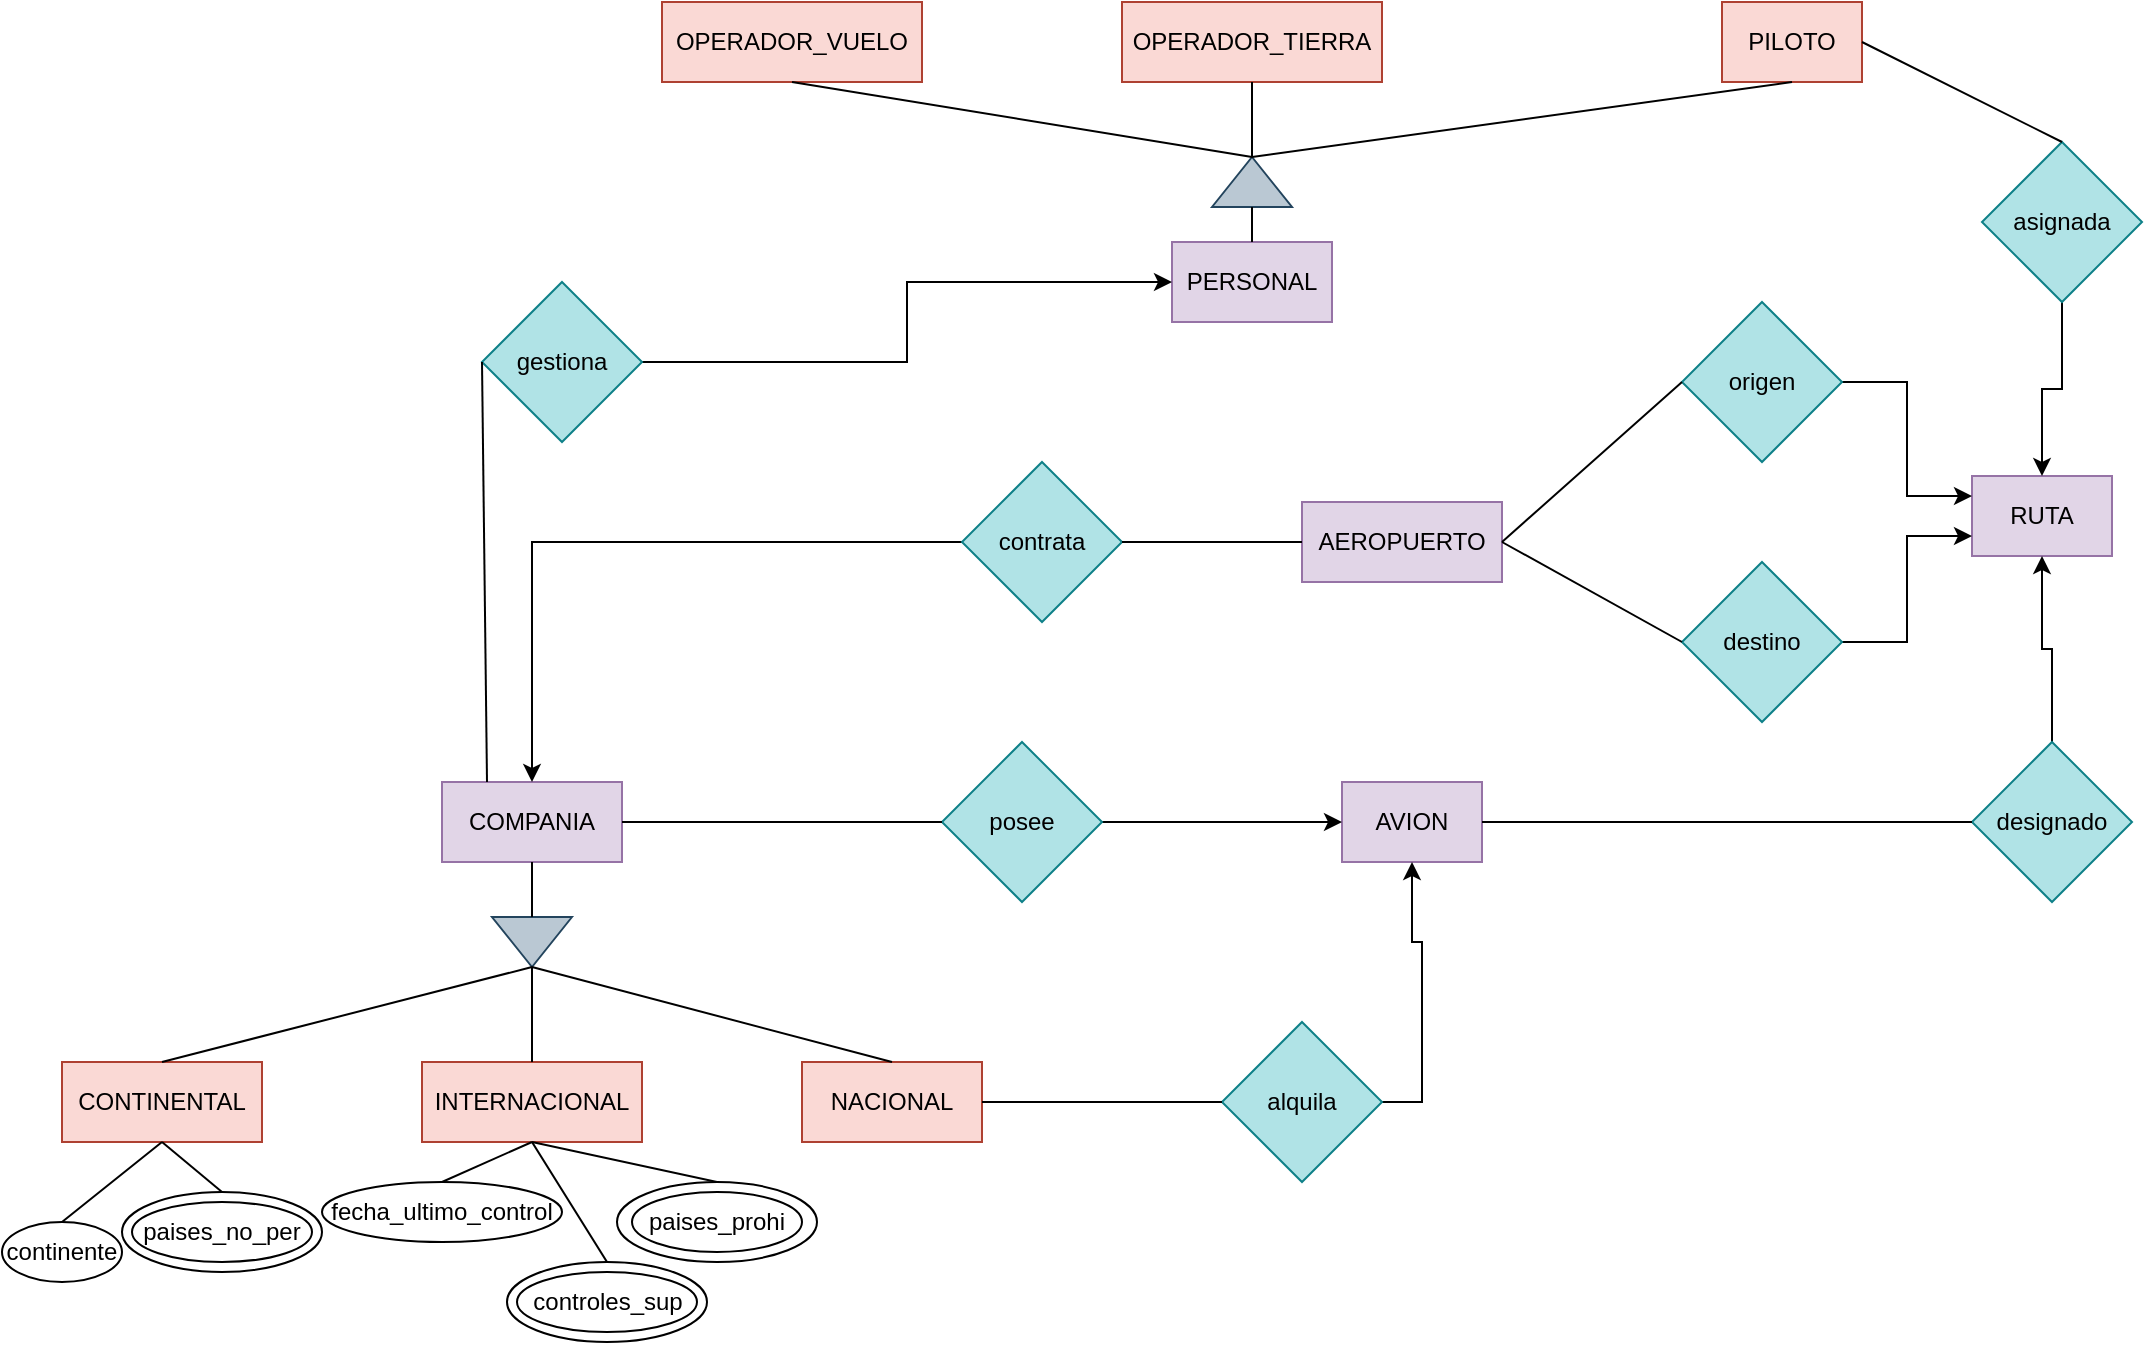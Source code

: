 <mxfile version="21.7.2" type="github">
  <diagram name="Página-1" id="whwjFIm7m2oG62MrGhCB">
    <mxGraphModel dx="2680" dy="1632" grid="1" gridSize="10" guides="1" tooltips="1" connect="1" arrows="1" fold="1" page="1" pageScale="1" pageWidth="1920" pageHeight="1200" math="0" shadow="0">
      <root>
        <mxCell id="0" />
        <mxCell id="1" parent="0" />
        <mxCell id="LofawjoTvdyJ2canN9Sz-1" value="AEROPUERTO" style="rounded=0;whiteSpace=wrap;html=1;fillColor=#e1d5e7;strokeColor=#9673a6;" vertex="1" parent="1">
          <mxGeometry x="440" y="80" width="100" height="40" as="geometry" />
        </mxCell>
        <mxCell id="LofawjoTvdyJ2canN9Sz-2" value="COMPANIA" style="rounded=0;whiteSpace=wrap;html=1;fillColor=#e1d5e7;strokeColor=#9673a6;" vertex="1" parent="1">
          <mxGeometry x="10" y="220" width="90" height="40" as="geometry" />
        </mxCell>
        <mxCell id="LofawjoTvdyJ2canN9Sz-3" value="AVION" style="rounded=0;whiteSpace=wrap;html=1;fillColor=#e1d5e7;strokeColor=#9673a6;" vertex="1" parent="1">
          <mxGeometry x="460" y="220" width="70" height="40" as="geometry" />
        </mxCell>
        <mxCell id="LofawjoTvdyJ2canN9Sz-4" value="RUTA" style="rounded=0;whiteSpace=wrap;html=1;fillColor=#e1d5e7;strokeColor=#9673a6;" vertex="1" parent="1">
          <mxGeometry x="775" y="67" width="70" height="40" as="geometry" />
        </mxCell>
        <mxCell id="LofawjoTvdyJ2canN9Sz-5" value="PERSONAL" style="rounded=0;whiteSpace=wrap;html=1;fillColor=#e1d5e7;strokeColor=#9673a6;" vertex="1" parent="1">
          <mxGeometry x="375" y="-50" width="80" height="40" as="geometry" />
        </mxCell>
        <mxCell id="LofawjoTvdyJ2canN9Sz-6" value="NACIONAL" style="rounded=0;whiteSpace=wrap;html=1;fillColor=#fad9d5;strokeColor=#ae4132;" vertex="1" parent="1">
          <mxGeometry x="190" y="360" width="90" height="40" as="geometry" />
        </mxCell>
        <mxCell id="LofawjoTvdyJ2canN9Sz-7" value="CONTINENTAL" style="rounded=0;whiteSpace=wrap;html=1;fillColor=#fad9d5;strokeColor=#ae4132;" vertex="1" parent="1">
          <mxGeometry x="-180" y="360" width="100" height="40" as="geometry" />
        </mxCell>
        <mxCell id="LofawjoTvdyJ2canN9Sz-8" value="INTERNACIONAL" style="rounded=0;whiteSpace=wrap;html=1;fillColor=#fad9d5;strokeColor=#ae4132;" vertex="1" parent="1">
          <mxGeometry y="360" width="110" height="40" as="geometry" />
        </mxCell>
        <mxCell id="LofawjoTvdyJ2canN9Sz-9" value="OPERADOR_VUELO" style="rounded=0;whiteSpace=wrap;html=1;fillColor=#fad9d5;strokeColor=#ae4132;" vertex="1" parent="1">
          <mxGeometry x="120" y="-170" width="130" height="40" as="geometry" />
        </mxCell>
        <mxCell id="LofawjoTvdyJ2canN9Sz-10" value="OPERADOR_TIERRA" style="rounded=0;whiteSpace=wrap;html=1;fillColor=#fad9d5;strokeColor=#ae4132;" vertex="1" parent="1">
          <mxGeometry x="350" y="-170" width="130" height="40" as="geometry" />
        </mxCell>
        <mxCell id="LofawjoTvdyJ2canN9Sz-11" value="PILOTO" style="rounded=0;whiteSpace=wrap;html=1;fillColor=#fad9d5;strokeColor=#ae4132;" vertex="1" parent="1">
          <mxGeometry x="650" y="-170" width="70" height="40" as="geometry" />
        </mxCell>
        <mxCell id="LofawjoTvdyJ2canN9Sz-38" style="edgeStyle=orthogonalEdgeStyle;rounded=0;orthogonalLoop=1;jettySize=auto;html=1;exitX=0;exitY=0.5;exitDx=0;exitDy=0;entryX=0.5;entryY=0;entryDx=0;entryDy=0;" edge="1" parent="1" source="LofawjoTvdyJ2canN9Sz-12" target="LofawjoTvdyJ2canN9Sz-2">
          <mxGeometry relative="1" as="geometry" />
        </mxCell>
        <mxCell id="LofawjoTvdyJ2canN9Sz-12" value="contrata" style="rhombus;whiteSpace=wrap;html=1;fillColor=#b0e3e6;strokeColor=#0e8088;" vertex="1" parent="1">
          <mxGeometry x="270" y="60" width="80" height="80" as="geometry" />
        </mxCell>
        <mxCell id="LofawjoTvdyJ2canN9Sz-39" style="edgeStyle=orthogonalEdgeStyle;rounded=0;orthogonalLoop=1;jettySize=auto;html=1;exitX=1;exitY=0.5;exitDx=0;exitDy=0;entryX=0;entryY=0.5;entryDx=0;entryDy=0;" edge="1" parent="1" source="LofawjoTvdyJ2canN9Sz-13" target="LofawjoTvdyJ2canN9Sz-5">
          <mxGeometry relative="1" as="geometry" />
        </mxCell>
        <mxCell id="LofawjoTvdyJ2canN9Sz-13" value="gestiona" style="rhombus;whiteSpace=wrap;html=1;fillColor=#b0e3e6;strokeColor=#0e8088;" vertex="1" parent="1">
          <mxGeometry x="30" y="-30" width="80" height="80" as="geometry" />
        </mxCell>
        <mxCell id="LofawjoTvdyJ2canN9Sz-50" style="edgeStyle=orthogonalEdgeStyle;rounded=0;orthogonalLoop=1;jettySize=auto;html=1;exitX=1;exitY=0.5;exitDx=0;exitDy=0;entryX=0.5;entryY=1;entryDx=0;entryDy=0;" edge="1" parent="1" source="LofawjoTvdyJ2canN9Sz-14" target="LofawjoTvdyJ2canN9Sz-3">
          <mxGeometry relative="1" as="geometry" />
        </mxCell>
        <mxCell id="LofawjoTvdyJ2canN9Sz-14" value="alquila" style="rhombus;whiteSpace=wrap;html=1;fillColor=#b0e3e6;strokeColor=#0e8088;" vertex="1" parent="1">
          <mxGeometry x="400" y="340" width="80" height="80" as="geometry" />
        </mxCell>
        <mxCell id="LofawjoTvdyJ2canN9Sz-52" style="edgeStyle=orthogonalEdgeStyle;rounded=0;orthogonalLoop=1;jettySize=auto;html=1;exitX=1;exitY=0.5;exitDx=0;exitDy=0;entryX=0;entryY=0.5;entryDx=0;entryDy=0;" edge="1" parent="1" source="LofawjoTvdyJ2canN9Sz-15" target="LofawjoTvdyJ2canN9Sz-3">
          <mxGeometry relative="1" as="geometry" />
        </mxCell>
        <mxCell id="LofawjoTvdyJ2canN9Sz-15" value="posee" style="rhombus;whiteSpace=wrap;html=1;fillColor=#b0e3e6;strokeColor=#0e8088;" vertex="1" parent="1">
          <mxGeometry x="260" y="200" width="80" height="80" as="geometry" />
        </mxCell>
        <mxCell id="LofawjoTvdyJ2canN9Sz-46" style="edgeStyle=orthogonalEdgeStyle;rounded=0;orthogonalLoop=1;jettySize=auto;html=1;exitX=0.5;exitY=0;exitDx=0;exitDy=0;entryX=0.5;entryY=1;entryDx=0;entryDy=0;" edge="1" parent="1" source="LofawjoTvdyJ2canN9Sz-17" target="LofawjoTvdyJ2canN9Sz-4">
          <mxGeometry relative="1" as="geometry" />
        </mxCell>
        <mxCell id="LofawjoTvdyJ2canN9Sz-17" value="designado" style="rhombus;whiteSpace=wrap;html=1;fillColor=#b0e3e6;strokeColor=#0e8088;" vertex="1" parent="1">
          <mxGeometry x="775" y="200" width="80" height="80" as="geometry" />
        </mxCell>
        <mxCell id="LofawjoTvdyJ2canN9Sz-48" style="edgeStyle=orthogonalEdgeStyle;rounded=0;orthogonalLoop=1;jettySize=auto;html=1;exitX=0.5;exitY=1;exitDx=0;exitDy=0;entryX=0.5;entryY=0;entryDx=0;entryDy=0;" edge="1" parent="1" source="LofawjoTvdyJ2canN9Sz-18" target="LofawjoTvdyJ2canN9Sz-4">
          <mxGeometry relative="1" as="geometry" />
        </mxCell>
        <mxCell id="LofawjoTvdyJ2canN9Sz-18" value="asignada" style="rhombus;whiteSpace=wrap;html=1;fillColor=#b0e3e6;strokeColor=#0e8088;" vertex="1" parent="1">
          <mxGeometry x="780" y="-100" width="80" height="80" as="geometry" />
        </mxCell>
        <mxCell id="LofawjoTvdyJ2canN9Sz-43" style="edgeStyle=orthogonalEdgeStyle;rounded=0;orthogonalLoop=1;jettySize=auto;html=1;exitX=1;exitY=0.5;exitDx=0;exitDy=0;entryX=0;entryY=0.25;entryDx=0;entryDy=0;" edge="1" parent="1" source="LofawjoTvdyJ2canN9Sz-31" target="LofawjoTvdyJ2canN9Sz-4">
          <mxGeometry relative="1" as="geometry" />
        </mxCell>
        <mxCell id="LofawjoTvdyJ2canN9Sz-31" value="origen" style="rhombus;whiteSpace=wrap;html=1;fillColor=#b0e3e6;strokeColor=#0e8088;" vertex="1" parent="1">
          <mxGeometry x="630" y="-20" width="80" height="80" as="geometry" />
        </mxCell>
        <mxCell id="LofawjoTvdyJ2canN9Sz-42" style="edgeStyle=orthogonalEdgeStyle;rounded=0;orthogonalLoop=1;jettySize=auto;html=1;exitX=1;exitY=0.5;exitDx=0;exitDy=0;entryX=0;entryY=0.75;entryDx=0;entryDy=0;" edge="1" parent="1" source="LofawjoTvdyJ2canN9Sz-33" target="LofawjoTvdyJ2canN9Sz-4">
          <mxGeometry relative="1" as="geometry" />
        </mxCell>
        <mxCell id="LofawjoTvdyJ2canN9Sz-33" value="destino" style="rhombus;whiteSpace=wrap;html=1;fillColor=#b0e3e6;strokeColor=#0e8088;" vertex="1" parent="1">
          <mxGeometry x="630" y="110" width="80" height="80" as="geometry" />
        </mxCell>
        <mxCell id="LofawjoTvdyJ2canN9Sz-40" value="" style="endArrow=none;html=1;rounded=0;entryX=0;entryY=0.5;entryDx=0;entryDy=0;exitX=1;exitY=0.5;exitDx=0;exitDy=0;" edge="1" parent="1" source="LofawjoTvdyJ2canN9Sz-12" target="LofawjoTvdyJ2canN9Sz-1">
          <mxGeometry width="50" height="50" relative="1" as="geometry">
            <mxPoint x="360" y="140" as="sourcePoint" />
            <mxPoint x="410" y="90" as="targetPoint" />
          </mxGeometry>
        </mxCell>
        <mxCell id="LofawjoTvdyJ2canN9Sz-44" value="" style="endArrow=none;html=1;rounded=0;entryX=1;entryY=0.5;entryDx=0;entryDy=0;exitX=0;exitY=0.5;exitDx=0;exitDy=0;" edge="1" parent="1" source="LofawjoTvdyJ2canN9Sz-33" target="LofawjoTvdyJ2canN9Sz-1">
          <mxGeometry width="50" height="50" relative="1" as="geometry">
            <mxPoint x="360" y="110" as="sourcePoint" />
            <mxPoint x="450" y="110" as="targetPoint" />
          </mxGeometry>
        </mxCell>
        <mxCell id="LofawjoTvdyJ2canN9Sz-45" value="" style="endArrow=none;html=1;rounded=0;entryX=1;entryY=0.5;entryDx=0;entryDy=0;exitX=0;exitY=0.5;exitDx=0;exitDy=0;" edge="1" parent="1" source="LofawjoTvdyJ2canN9Sz-31" target="LofawjoTvdyJ2canN9Sz-1">
          <mxGeometry width="50" height="50" relative="1" as="geometry">
            <mxPoint x="640" y="160" as="sourcePoint" />
            <mxPoint x="550" y="110" as="targetPoint" />
          </mxGeometry>
        </mxCell>
        <mxCell id="LofawjoTvdyJ2canN9Sz-47" value="" style="endArrow=none;html=1;rounded=0;entryX=1;entryY=0.5;entryDx=0;entryDy=0;exitX=0;exitY=0.5;exitDx=0;exitDy=0;" edge="1" parent="1" source="LofawjoTvdyJ2canN9Sz-17" target="LofawjoTvdyJ2canN9Sz-3">
          <mxGeometry width="50" height="50" relative="1" as="geometry">
            <mxPoint x="640" y="160" as="sourcePoint" />
            <mxPoint x="550" y="110" as="targetPoint" />
          </mxGeometry>
        </mxCell>
        <mxCell id="LofawjoTvdyJ2canN9Sz-49" value="" style="endArrow=none;html=1;rounded=0;entryX=0.5;entryY=0;entryDx=0;entryDy=0;exitX=1;exitY=0.5;exitDx=0;exitDy=0;" edge="1" parent="1" source="LofawjoTvdyJ2canN9Sz-11" target="LofawjoTvdyJ2canN9Sz-18">
          <mxGeometry width="50" height="50" relative="1" as="geometry">
            <mxPoint x="640" y="30" as="sourcePoint" />
            <mxPoint x="550" y="110" as="targetPoint" />
          </mxGeometry>
        </mxCell>
        <mxCell id="LofawjoTvdyJ2canN9Sz-51" value="" style="endArrow=none;html=1;rounded=0;entryX=0;entryY=0.5;entryDx=0;entryDy=0;exitX=1;exitY=0.5;exitDx=0;exitDy=0;" edge="1" parent="1" source="LofawjoTvdyJ2canN9Sz-6" target="LofawjoTvdyJ2canN9Sz-14">
          <mxGeometry width="50" height="50" relative="1" as="geometry">
            <mxPoint x="360" y="110" as="sourcePoint" />
            <mxPoint x="450" y="110" as="targetPoint" />
          </mxGeometry>
        </mxCell>
        <mxCell id="LofawjoTvdyJ2canN9Sz-53" value="" style="endArrow=none;html=1;rounded=0;entryX=0;entryY=0.5;entryDx=0;entryDy=0;exitX=1;exitY=0.5;exitDx=0;exitDy=0;" edge="1" parent="1" source="LofawjoTvdyJ2canN9Sz-2" target="LofawjoTvdyJ2canN9Sz-15">
          <mxGeometry width="50" height="50" relative="1" as="geometry">
            <mxPoint x="290" y="390" as="sourcePoint" />
            <mxPoint x="410" y="390" as="targetPoint" />
          </mxGeometry>
        </mxCell>
        <mxCell id="LofawjoTvdyJ2canN9Sz-56" value="" style="triangle;whiteSpace=wrap;html=1;rotation=90;fillColor=#bac8d3;strokeColor=#23445d;" vertex="1" parent="1">
          <mxGeometry x="42.5" y="280" width="25" height="40" as="geometry" />
        </mxCell>
        <mxCell id="LofawjoTvdyJ2canN9Sz-57" value="" style="endArrow=none;html=1;rounded=0;entryX=0.5;entryY=1;entryDx=0;entryDy=0;exitX=0;exitY=0.5;exitDx=0;exitDy=0;" edge="1" parent="1" source="LofawjoTvdyJ2canN9Sz-56" target="LofawjoTvdyJ2canN9Sz-2">
          <mxGeometry width="50" height="50" relative="1" as="geometry">
            <mxPoint x="150" y="320" as="sourcePoint" />
            <mxPoint x="200" y="270" as="targetPoint" />
          </mxGeometry>
        </mxCell>
        <mxCell id="LofawjoTvdyJ2canN9Sz-58" value="" style="endArrow=none;html=1;rounded=0;entryX=1;entryY=0.5;entryDx=0;entryDy=0;exitX=0.5;exitY=0;exitDx=0;exitDy=0;" edge="1" parent="1" source="LofawjoTvdyJ2canN9Sz-6" target="LofawjoTvdyJ2canN9Sz-56">
          <mxGeometry width="50" height="50" relative="1" as="geometry">
            <mxPoint x="156.83" y="346.83" as="sourcePoint" />
            <mxPoint x="67.5" y="320" as="targetPoint" />
          </mxGeometry>
        </mxCell>
        <mxCell id="LofawjoTvdyJ2canN9Sz-63" value="" style="endArrow=none;html=1;rounded=0;entryX=1;entryY=0.5;entryDx=0;entryDy=0;exitX=0.5;exitY=0;exitDx=0;exitDy=0;" edge="1" parent="1" source="LofawjoTvdyJ2canN9Sz-8" target="LofawjoTvdyJ2canN9Sz-56">
          <mxGeometry width="50" height="50" relative="1" as="geometry">
            <mxPoint x="245" y="370" as="sourcePoint" />
            <mxPoint x="65" y="323" as="targetPoint" />
          </mxGeometry>
        </mxCell>
        <mxCell id="LofawjoTvdyJ2canN9Sz-64" value="" style="endArrow=none;html=1;rounded=0;entryX=1;entryY=0.5;entryDx=0;entryDy=0;exitX=0.5;exitY=0;exitDx=0;exitDy=0;" edge="1" parent="1" source="LofawjoTvdyJ2canN9Sz-7" target="LofawjoTvdyJ2canN9Sz-56">
          <mxGeometry width="50" height="50" relative="1" as="geometry">
            <mxPoint x="65" y="370" as="sourcePoint" />
            <mxPoint x="65" y="323" as="targetPoint" />
          </mxGeometry>
        </mxCell>
        <mxCell id="LofawjoTvdyJ2canN9Sz-65" value="" style="triangle;whiteSpace=wrap;html=1;rotation=-90;fillColor=#bac8d3;strokeColor=#23445d;" vertex="1" parent="1">
          <mxGeometry x="402.5" y="-100" width="25" height="40" as="geometry" />
        </mxCell>
        <mxCell id="LofawjoTvdyJ2canN9Sz-66" value="" style="endArrow=none;html=1;rounded=0;entryX=0;entryY=0.5;entryDx=0;entryDy=0;exitX=0.5;exitY=0;exitDx=0;exitDy=0;" edge="1" parent="1" source="LofawjoTvdyJ2canN9Sz-5" target="LofawjoTvdyJ2canN9Sz-65">
          <mxGeometry width="50" height="50" relative="1" as="geometry">
            <mxPoint x="380" y="-60" as="sourcePoint" />
            <mxPoint x="430" y="-110" as="targetPoint" />
          </mxGeometry>
        </mxCell>
        <mxCell id="LofawjoTvdyJ2canN9Sz-67" value="" style="endArrow=none;html=1;rounded=0;entryX=0.5;entryY=1;entryDx=0;entryDy=0;exitX=1;exitY=0.5;exitDx=0;exitDy=0;" edge="1" parent="1" source="LofawjoTvdyJ2canN9Sz-65" target="LofawjoTvdyJ2canN9Sz-10">
          <mxGeometry width="50" height="50" relative="1" as="geometry">
            <mxPoint x="380" y="-60" as="sourcePoint" />
            <mxPoint x="430" y="-110" as="targetPoint" />
          </mxGeometry>
        </mxCell>
        <mxCell id="LofawjoTvdyJ2canN9Sz-68" value="" style="endArrow=none;html=1;rounded=0;entryX=0.5;entryY=1;entryDx=0;entryDy=0;exitX=1;exitY=0.5;exitDx=0;exitDy=0;" edge="1" parent="1" source="LofawjoTvdyJ2canN9Sz-65" target="LofawjoTvdyJ2canN9Sz-9">
          <mxGeometry width="50" height="50" relative="1" as="geometry">
            <mxPoint x="390" y="-100" as="sourcePoint" />
            <mxPoint x="425" y="-120" as="targetPoint" />
          </mxGeometry>
        </mxCell>
        <mxCell id="LofawjoTvdyJ2canN9Sz-69" value="" style="endArrow=none;html=1;rounded=0;entryX=0.5;entryY=1;entryDx=0;entryDy=0;exitX=1;exitY=0.5;exitDx=0;exitDy=0;" edge="1" parent="1" source="LofawjoTvdyJ2canN9Sz-65" target="LofawjoTvdyJ2canN9Sz-11">
          <mxGeometry width="50" height="50" relative="1" as="geometry">
            <mxPoint x="425" y="-82" as="sourcePoint" />
            <mxPoint x="425" y="-120" as="targetPoint" />
          </mxGeometry>
        </mxCell>
        <mxCell id="LofawjoTvdyJ2canN9Sz-70" value="continente" style="ellipse;whiteSpace=wrap;html=1;" vertex="1" parent="1">
          <mxGeometry x="-210" y="440" width="60" height="30" as="geometry" />
        </mxCell>
        <mxCell id="LofawjoTvdyJ2canN9Sz-71" value="" style="endArrow=none;html=1;rounded=0;exitX=0.25;exitY=0;exitDx=0;exitDy=0;entryX=0;entryY=0.5;entryDx=0;entryDy=0;" edge="1" parent="1" source="LofawjoTvdyJ2canN9Sz-2" target="LofawjoTvdyJ2canN9Sz-13">
          <mxGeometry width="50" height="50" relative="1" as="geometry">
            <mxPoint x="70" y="210" as="sourcePoint" />
            <mxPoint x="120" y="160" as="targetPoint" />
          </mxGeometry>
        </mxCell>
        <mxCell id="LofawjoTvdyJ2canN9Sz-72" value="paises_no_per" style="ellipse;whiteSpace=wrap;html=1;" vertex="1" parent="1">
          <mxGeometry x="-145" y="430" width="90" height="30" as="geometry" />
        </mxCell>
        <mxCell id="LofawjoTvdyJ2canN9Sz-74" value="" style="ellipse;whiteSpace=wrap;html=1;fillColor=none;" vertex="1" parent="1">
          <mxGeometry x="-150" y="425" width="100" height="40" as="geometry" />
        </mxCell>
        <mxCell id="LofawjoTvdyJ2canN9Sz-75" value="" style="endArrow=none;html=1;rounded=0;entryX=0.5;entryY=1;entryDx=0;entryDy=0;exitX=0.5;exitY=0;exitDx=0;exitDy=0;" edge="1" parent="1" source="LofawjoTvdyJ2canN9Sz-70" target="LofawjoTvdyJ2canN9Sz-7">
          <mxGeometry width="50" height="50" relative="1" as="geometry">
            <mxPoint x="70" y="330" as="sourcePoint" />
            <mxPoint x="120" y="280" as="targetPoint" />
          </mxGeometry>
        </mxCell>
        <mxCell id="LofawjoTvdyJ2canN9Sz-76" value="" style="endArrow=none;html=1;rounded=0;entryX=0.5;entryY=1;entryDx=0;entryDy=0;exitX=0.5;exitY=0;exitDx=0;exitDy=0;" edge="1" parent="1" source="LofawjoTvdyJ2canN9Sz-74" target="LofawjoTvdyJ2canN9Sz-7">
          <mxGeometry width="50" height="50" relative="1" as="geometry">
            <mxPoint x="-85" y="440" as="sourcePoint" />
            <mxPoint x="-120" y="410" as="targetPoint" />
          </mxGeometry>
        </mxCell>
        <mxCell id="LofawjoTvdyJ2canN9Sz-77" value="fecha_ultimo_control" style="ellipse;whiteSpace=wrap;html=1;" vertex="1" parent="1">
          <mxGeometry x="-50" y="420" width="120" height="30" as="geometry" />
        </mxCell>
        <mxCell id="LofawjoTvdyJ2canN9Sz-78" value="controles_sup" style="ellipse;whiteSpace=wrap;html=1;" vertex="1" parent="1">
          <mxGeometry x="47.5" y="465" width="90" height="30" as="geometry" />
        </mxCell>
        <mxCell id="LofawjoTvdyJ2canN9Sz-79" value="" style="ellipse;whiteSpace=wrap;html=1;fillColor=none;" vertex="1" parent="1">
          <mxGeometry x="42.5" y="460" width="100" height="40" as="geometry" />
        </mxCell>
        <mxCell id="LofawjoTvdyJ2canN9Sz-80" value="paises_prohi" style="ellipse;whiteSpace=wrap;html=1;" vertex="1" parent="1">
          <mxGeometry x="105" y="425" width="85" height="30" as="geometry" />
        </mxCell>
        <mxCell id="LofawjoTvdyJ2canN9Sz-81" value="" style="ellipse;whiteSpace=wrap;html=1;fillColor=none;" vertex="1" parent="1">
          <mxGeometry x="97.5" y="420" width="100" height="40" as="geometry" />
        </mxCell>
        <mxCell id="LofawjoTvdyJ2canN9Sz-82" value="" style="endArrow=none;html=1;rounded=0;exitX=0.5;exitY=1;exitDx=0;exitDy=0;entryX=0.5;entryY=0;entryDx=0;entryDy=0;" edge="1" parent="1" source="LofawjoTvdyJ2canN9Sz-8" target="LofawjoTvdyJ2canN9Sz-77">
          <mxGeometry width="50" height="50" relative="1" as="geometry">
            <mxPoint x="130" y="360" as="sourcePoint" />
            <mxPoint x="180" y="310" as="targetPoint" />
          </mxGeometry>
        </mxCell>
        <mxCell id="LofawjoTvdyJ2canN9Sz-83" value="" style="endArrow=none;html=1;rounded=0;exitX=0.5;exitY=1;exitDx=0;exitDy=0;entryX=0.5;entryY=0;entryDx=0;entryDy=0;" edge="1" parent="1" source="LofawjoTvdyJ2canN9Sz-8" target="LofawjoTvdyJ2canN9Sz-79">
          <mxGeometry width="50" height="50" relative="1" as="geometry">
            <mxPoint x="65" y="410" as="sourcePoint" />
            <mxPoint x="30" y="430" as="targetPoint" />
          </mxGeometry>
        </mxCell>
        <mxCell id="LofawjoTvdyJ2canN9Sz-84" value="" style="endArrow=none;html=1;rounded=0;exitX=0.5;exitY=1;exitDx=0;exitDy=0;entryX=0.5;entryY=0;entryDx=0;entryDy=0;" edge="1" parent="1" source="LofawjoTvdyJ2canN9Sz-8" target="LofawjoTvdyJ2canN9Sz-81">
          <mxGeometry width="50" height="50" relative="1" as="geometry">
            <mxPoint x="65" y="410" as="sourcePoint" />
            <mxPoint x="103" y="470" as="targetPoint" />
          </mxGeometry>
        </mxCell>
      </root>
    </mxGraphModel>
  </diagram>
</mxfile>
